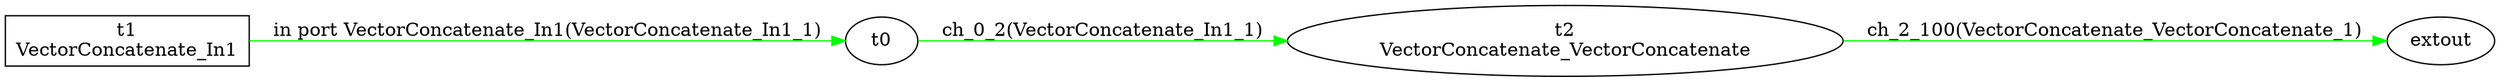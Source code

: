 digraph csp {
	graph [rankdir=LR];
	VectorConcatenate_VectorConcatenate	 [label="t2\nVectorConcatenate_VectorConcatenate"];
	t0 -> VectorConcatenate_VectorConcatenate	 [color=green,
		label="ch_0_2(VectorConcatenate_In1_1)"];
	extout	 [label=extout];
	VectorConcatenate_In1	 [label="t1\nVectorConcatenate_In1",
		shape=box];
	VectorConcatenate_In1 -> t0	 [color=green,
		label="in port VectorConcatenate_In1(VectorConcatenate_In1_1)"];
	VectorConcatenate_VectorConcatenate -> extout	 [color=green,
		label="ch_2_100(VectorConcatenate_VectorConcatenate_1)"];
}
